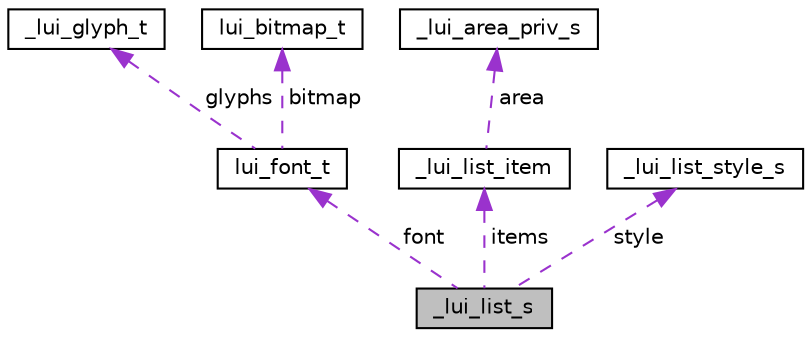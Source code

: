 digraph "_lui_list_s"
{
 // LATEX_PDF_SIZE
  edge [fontname="Helvetica",fontsize="10",labelfontname="Helvetica",labelfontsize="10"];
  node [fontname="Helvetica",fontsize="10",shape=record];
  Node1 [label="_lui_list_s",height=0.2,width=0.4,color="black", fillcolor="grey75", style="filled", fontcolor="black",tooltip=" "];
  Node2 -> Node1 [dir="back",color="darkorchid3",fontsize="10",style="dashed",label=" font" ,fontname="Helvetica"];
  Node2 [label="lui_font_t",height=0.2,width=0.4,color="black", fillcolor="white", style="filled",URL="$structlui__font__t.html",tooltip=" "];
  Node3 -> Node2 [dir="back",color="darkorchid3",fontsize="10",style="dashed",label=" glyphs" ,fontname="Helvetica"];
  Node3 [label="_lui_glyph_t",height=0.2,width=0.4,color="black", fillcolor="white", style="filled",URL="$struct__lui__glyph__t.html",tooltip=" "];
  Node4 -> Node2 [dir="back",color="darkorchid3",fontsize="10",style="dashed",label=" bitmap" ,fontname="Helvetica"];
  Node4 [label="lui_bitmap_t",height=0.2,width=0.4,color="black", fillcolor="white", style="filled",URL="$structlui__bitmap__t.html",tooltip=" "];
  Node5 -> Node1 [dir="back",color="darkorchid3",fontsize="10",style="dashed",label=" items" ,fontname="Helvetica"];
  Node5 [label="_lui_list_item",height=0.2,width=0.4,color="black", fillcolor="white", style="filled",URL="$struct__lui__list__item.html",tooltip=" "];
  Node6 -> Node5 [dir="back",color="darkorchid3",fontsize="10",style="dashed",label=" area" ,fontname="Helvetica"];
  Node6 [label="_lui_area_priv_s",height=0.2,width=0.4,color="black", fillcolor="white", style="filled",URL="$struct__lui__area__priv__s.html",tooltip=" "];
  Node7 -> Node1 [dir="back",color="darkorchid3",fontsize="10",style="dashed",label=" style" ,fontname="Helvetica"];
  Node7 [label="_lui_list_style_s",height=0.2,width=0.4,color="black", fillcolor="white", style="filled",URL="$struct__lui__list__style__s.html",tooltip=" "];
}

